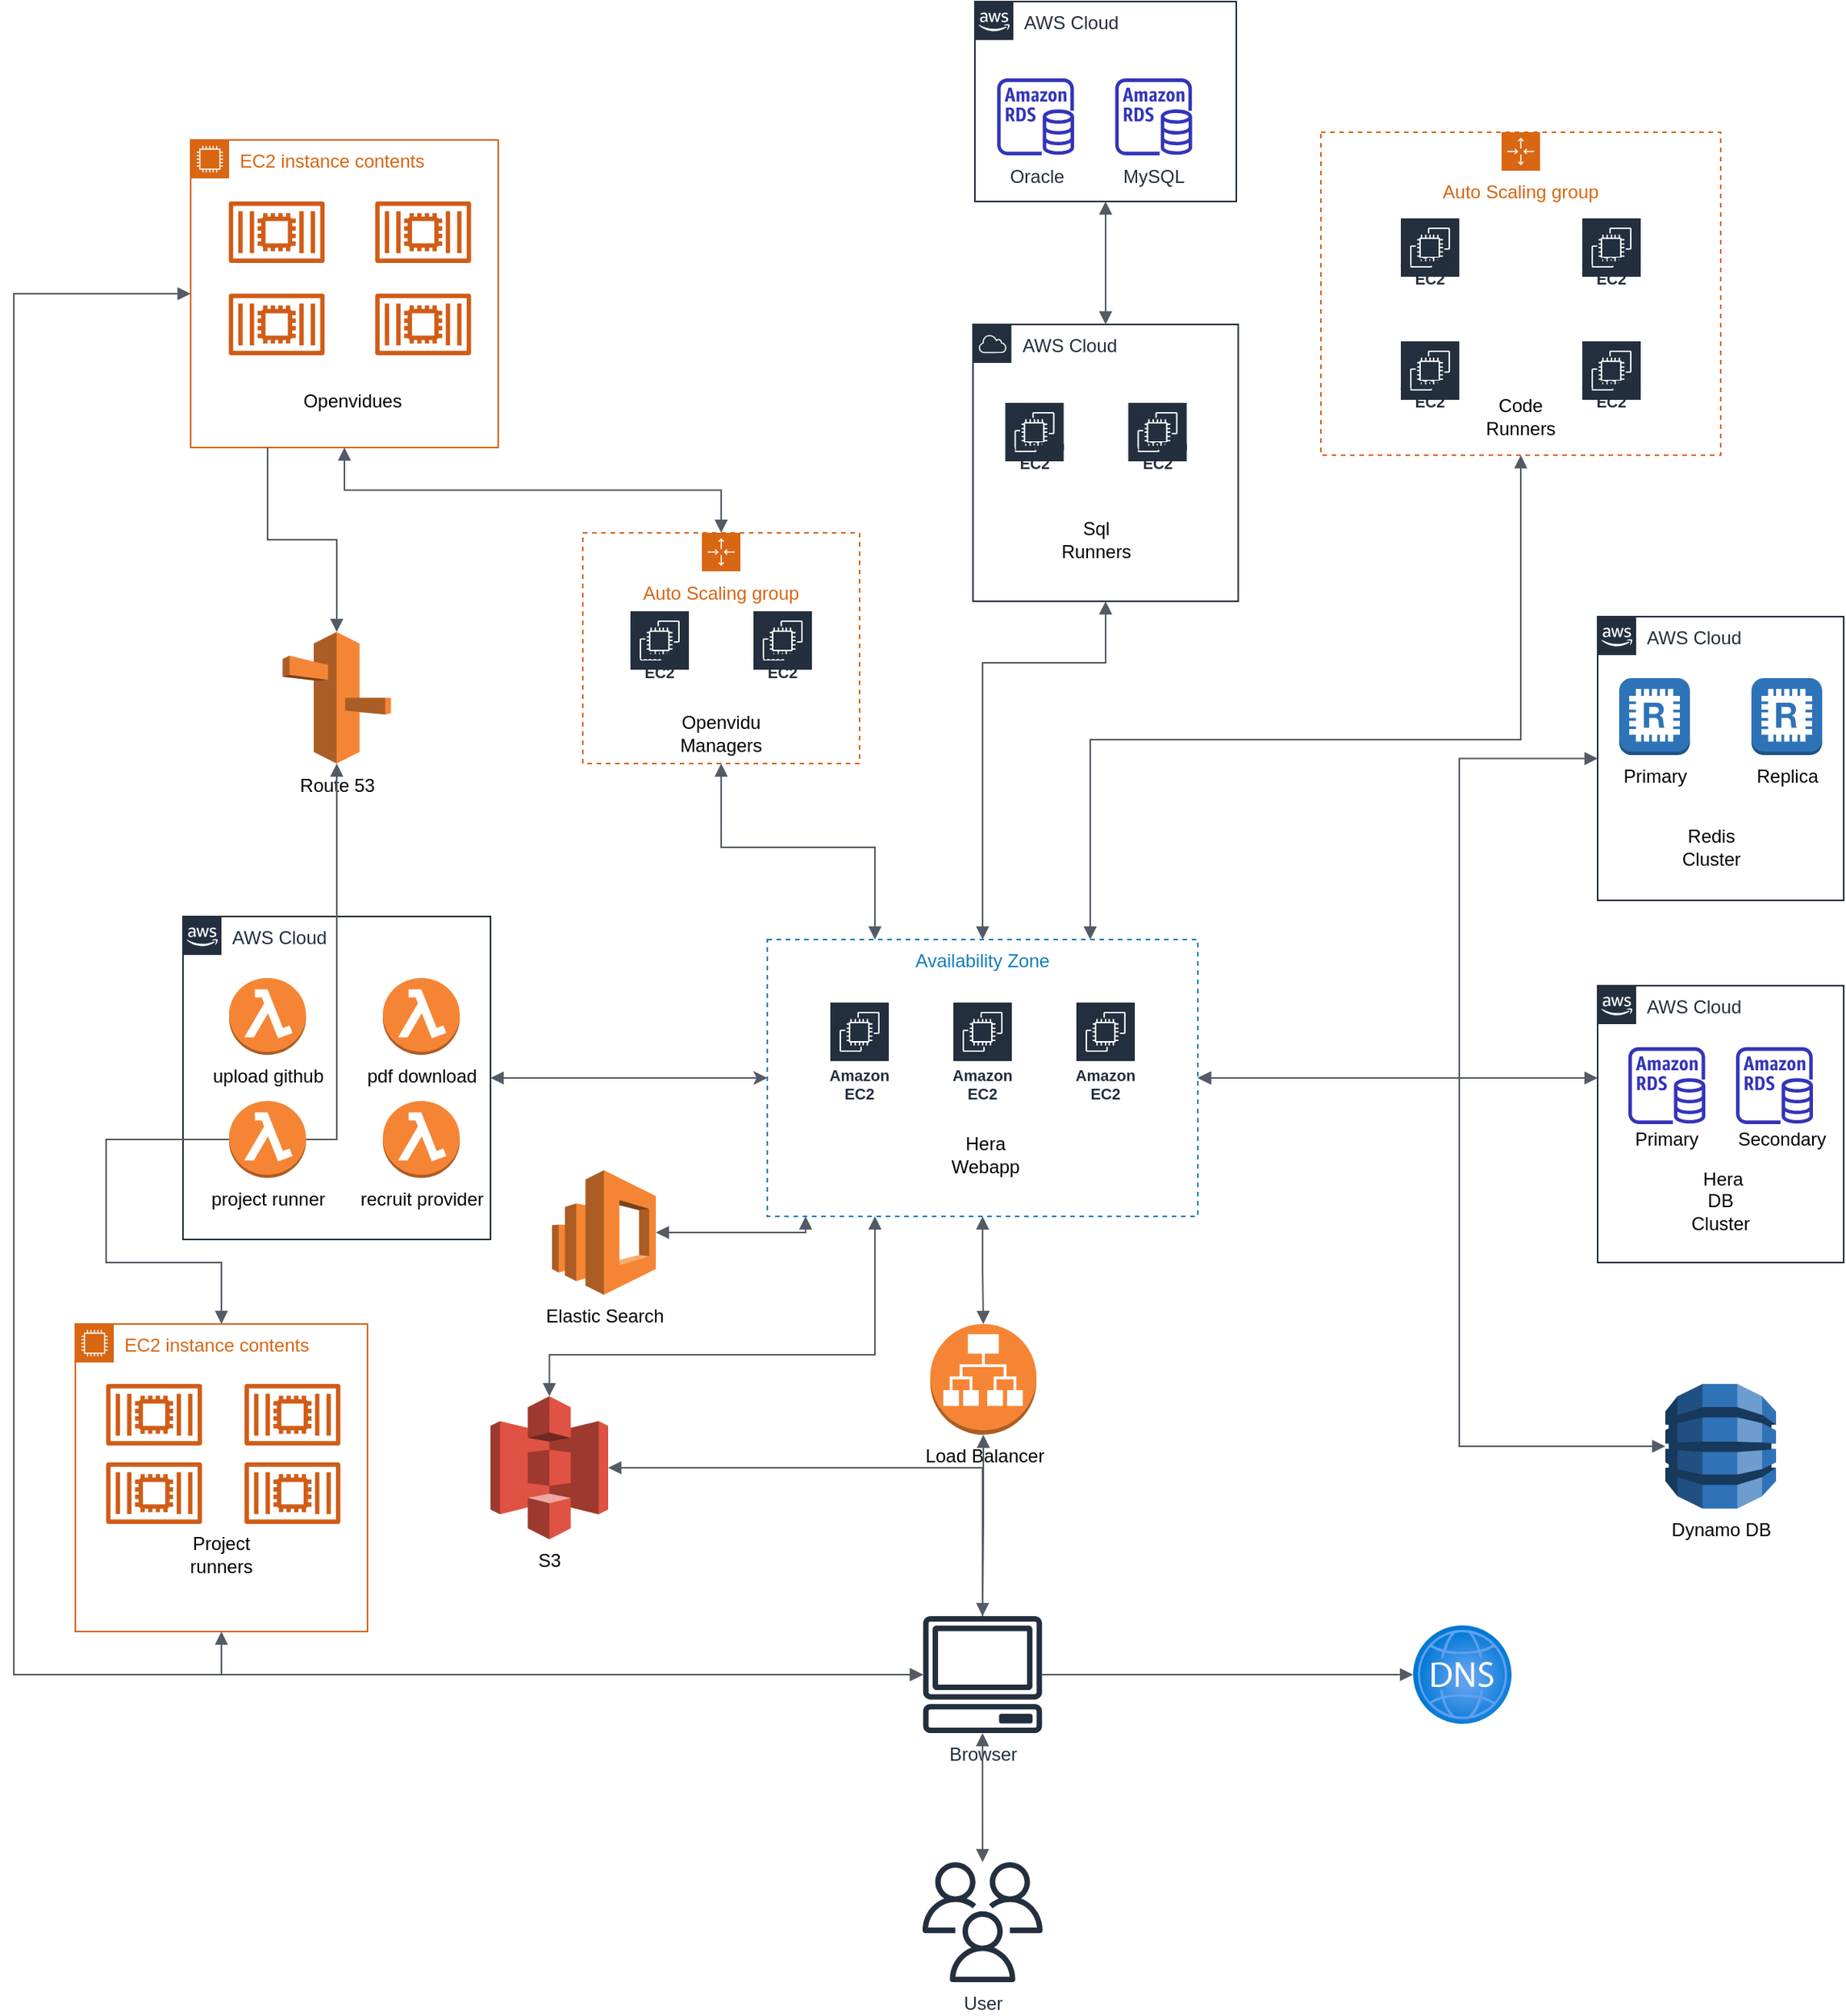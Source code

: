 <mxfile version="14.5.3" type="device"><diagram id="JcmjASRz75-bAb18qg5r" name="Page-1"><mxGraphModel dx="2066" dy="2545" grid="1" gridSize="10" guides="1" tooltips="1" connect="1" arrows="1" fold="1" page="1" pageScale="1" pageWidth="1500" pageHeight="1500" math="0" shadow="0"><root><mxCell id="0"/><mxCell id="1" parent="0"/><mxCell id="aAPljOlNAcq2i1-3XsYK-1" value="User" style="outlineConnect=0;fontColor=#232F3E;gradientColor=none;fillColor=#232F3E;strokeColor=none;dashed=0;verticalLabelPosition=bottom;verticalAlign=top;align=center;html=1;fontSize=12;fontStyle=0;aspect=fixed;pointerEvents=1;shape=mxgraph.aws4.users;" vertex="1" parent="1"><mxGeometry x="681" y="-130" width="78" height="78" as="geometry"/></mxCell><mxCell id="aAPljOlNAcq2i1-3XsYK-2" value="Browser" style="outlineConnect=0;fontColor=#232F3E;gradientColor=none;fillColor=#232F3E;strokeColor=none;dashed=0;verticalLabelPosition=bottom;verticalAlign=top;align=center;html=1;fontSize=12;fontStyle=0;aspect=fixed;pointerEvents=1;shape=mxgraph.aws4.client;" vertex="1" parent="1"><mxGeometry x="681" y="-290" width="78" height="76" as="geometry"/></mxCell><mxCell id="aAPljOlNAcq2i1-3XsYK-3" value="" style="edgeStyle=orthogonalEdgeStyle;html=1;endArrow=block;elbow=vertical;startArrow=block;startFill=1;endFill=1;strokeColor=#545B64;rounded=0;" edge="1" parent="1" source="aAPljOlNAcq2i1-3XsYK-2" target="aAPljOlNAcq2i1-3XsYK-1"><mxGeometry width="100" relative="1" as="geometry"><mxPoint x="970" y="-520" as="sourcePoint"/><mxPoint x="720" y="-140" as="targetPoint"/></mxGeometry></mxCell><mxCell id="aAPljOlNAcq2i1-3XsYK-4" value="" style="aspect=fixed;html=1;points=[];align=center;image;fontSize=12;image=img/lib/azure2/networking/DNS_Zones.svg;" vertex="1" parent="1"><mxGeometry x="1000" y="-284" width="64" height="64" as="geometry"/></mxCell><mxCell id="aAPljOlNAcq2i1-3XsYK-6" value="" style="edgeStyle=orthogonalEdgeStyle;html=1;endArrow=block;elbow=vertical;startArrow=none;startFill=0;endFill=1;strokeColor=#545B64;rounded=0;" edge="1" parent="1" source="aAPljOlNAcq2i1-3XsYK-2"><mxGeometry width="100" relative="1" as="geometry"><mxPoint x="970" y="-520" as="sourcePoint"/><mxPoint x="1000" y="-252" as="targetPoint"/></mxGeometry></mxCell><mxCell id="aAPljOlNAcq2i1-3XsYK-7" value="Load Balancer" style="outlineConnect=0;dashed=0;verticalLabelPosition=bottom;verticalAlign=top;align=center;html=1;shape=mxgraph.aws3.application_load_balancer;fillColor=#F58534;gradientColor=none;" vertex="1" parent="1"><mxGeometry x="686" y="-480" width="69" height="72" as="geometry"/></mxCell><mxCell id="aAPljOlNAcq2i1-3XsYK-8" value="" style="edgeStyle=orthogonalEdgeStyle;html=1;endArrow=block;elbow=vertical;startArrow=block;startFill=1;endFill=1;strokeColor=#545B64;rounded=0;exitX=0.5;exitY=1;exitDx=0;exitDy=0;exitPerimeter=0;" edge="1" parent="1" source="aAPljOlNAcq2i1-3XsYK-7" target="aAPljOlNAcq2i1-3XsYK-2"><mxGeometry width="100" relative="1" as="geometry"><mxPoint x="970" y="-520" as="sourcePoint"/><mxPoint x="1070" y="-520" as="targetPoint"/></mxGeometry></mxCell><mxCell id="aAPljOlNAcq2i1-3XsYK-9" value="S3" style="outlineConnect=0;dashed=0;verticalLabelPosition=bottom;verticalAlign=top;align=center;html=1;shape=mxgraph.aws3.s3;fillColor=#E05243;gradientColor=none;" vertex="1" parent="1"><mxGeometry x="400" y="-433" width="76.5" height="93" as="geometry"/></mxCell><mxCell id="aAPljOlNAcq2i1-3XsYK-12" value="Amazon EC2" style="outlineConnect=0;fontColor=#232F3E;gradientColor=none;strokeColor=#ffffff;fillColor=#232F3E;dashed=0;verticalLabelPosition=middle;verticalAlign=bottom;align=center;html=1;whiteSpace=wrap;fontSize=10;fontStyle=1;spacing=3;shape=mxgraph.aws4.productIcon;prIcon=mxgraph.aws4.ec2;" vertex="1" parent="1"><mxGeometry x="620" y="-690" width="40" height="70" as="geometry"/></mxCell><mxCell id="aAPljOlNAcq2i1-3XsYK-13" value="Amazon EC2" style="outlineConnect=0;fontColor=#232F3E;gradientColor=none;strokeColor=#ffffff;fillColor=#232F3E;dashed=0;verticalLabelPosition=middle;verticalAlign=bottom;align=center;html=1;whiteSpace=wrap;fontSize=10;fontStyle=1;spacing=3;shape=mxgraph.aws4.productIcon;prIcon=mxgraph.aws4.ec2;" vertex="1" parent="1"><mxGeometry x="700" y="-690" width="40" height="70" as="geometry"/></mxCell><mxCell id="aAPljOlNAcq2i1-3XsYK-14" value="Amazon EC2" style="outlineConnect=0;fontColor=#232F3E;gradientColor=none;strokeColor=#ffffff;fillColor=#232F3E;dashed=0;verticalLabelPosition=middle;verticalAlign=bottom;align=center;html=1;whiteSpace=wrap;fontSize=10;fontStyle=1;spacing=3;shape=mxgraph.aws4.productIcon;prIcon=mxgraph.aws4.ec2;" vertex="1" parent="1"><mxGeometry x="780" y="-690" width="40" height="70" as="geometry"/></mxCell><mxCell id="aAPljOlNAcq2i1-3XsYK-15" value="Hera Webapp" style="text;html=1;strokeColor=none;fillColor=none;align=center;verticalAlign=middle;whiteSpace=wrap;rounded=0;" vertex="1" parent="1"><mxGeometry x="689" y="-600" width="66" height="20" as="geometry"/></mxCell><mxCell id="aAPljOlNAcq2i1-3XsYK-17" value="Availability Zone" style="fillColor=none;strokeColor=#147EBA;dashed=1;verticalAlign=top;fontStyle=0;fontColor=#147EBA;" vertex="1" parent="1"><mxGeometry x="580" y="-730" width="280" height="180" as="geometry"/></mxCell><mxCell id="aAPljOlNAcq2i1-3XsYK-18" value="" style="edgeStyle=orthogonalEdgeStyle;html=1;endArrow=block;elbow=vertical;startArrow=block;startFill=1;endFill=1;strokeColor=#545B64;rounded=0;exitX=0.5;exitY=1;exitDx=0;exitDy=0;entryX=0.5;entryY=0;entryDx=0;entryDy=0;entryPerimeter=0;" edge="1" parent="1" source="aAPljOlNAcq2i1-3XsYK-17" target="aAPljOlNAcq2i1-3XsYK-7"><mxGeometry width="100" relative="1" as="geometry"><mxPoint x="970" y="-530" as="sourcePoint"/><mxPoint x="720" y="-490" as="targetPoint"/><Array as="points"/></mxGeometry></mxCell><mxCell id="aAPljOlNAcq2i1-3XsYK-23" value="AWS Cloud" style="points=[[0,0],[0.25,0],[0.5,0],[0.75,0],[1,0],[1,0.25],[1,0.5],[1,0.75],[1,1],[0.75,1],[0.5,1],[0.25,1],[0,1],[0,0.75],[0,0.5],[0,0.25]];outlineConnect=0;gradientColor=none;html=1;whiteSpace=wrap;fontSize=12;fontStyle=0;shape=mxgraph.aws4.group;grIcon=mxgraph.aws4.group_aws_cloud_alt;strokeColor=#232F3E;fillColor=none;verticalAlign=top;align=left;spacingLeft=30;fontColor=#232F3E;dashed=0;" vertex="1" parent="1"><mxGeometry x="1120" y="-700" width="160" height="180" as="geometry"/></mxCell><mxCell id="aAPljOlNAcq2i1-3XsYK-24" value="" style="outlineConnect=0;fontColor=#232F3E;gradientColor=none;fillColor=#3334B9;strokeColor=none;dashed=0;verticalLabelPosition=bottom;verticalAlign=top;align=center;html=1;fontSize=12;fontStyle=0;aspect=fixed;pointerEvents=1;shape=mxgraph.aws4.rds_instance;" vertex="1" parent="1"><mxGeometry x="1140" y="-660" width="50" height="50" as="geometry"/></mxCell><mxCell id="aAPljOlNAcq2i1-3XsYK-25" value="" style="outlineConnect=0;fontColor=#232F3E;gradientColor=none;fillColor=#3334B9;strokeColor=none;dashed=0;verticalLabelPosition=bottom;verticalAlign=top;align=center;html=1;fontSize=12;fontStyle=0;aspect=fixed;pointerEvents=1;shape=mxgraph.aws4.rds_instance;" vertex="1" parent="1"><mxGeometry x="1210" y="-660" width="50" height="50" as="geometry"/></mxCell><mxCell id="aAPljOlNAcq2i1-3XsYK-26" value="Primary" style="text;html=1;strokeColor=none;fillColor=none;align=center;verticalAlign=middle;whiteSpace=wrap;rounded=0;" vertex="1" parent="1"><mxGeometry x="1145" y="-610" width="40" height="20" as="geometry"/></mxCell><mxCell id="aAPljOlNAcq2i1-3XsYK-27" value="Secondary" style="text;html=1;strokeColor=none;fillColor=none;align=center;verticalAlign=middle;whiteSpace=wrap;rounded=0;" vertex="1" parent="1"><mxGeometry x="1220" y="-610" width="40" height="20" as="geometry"/></mxCell><mxCell id="aAPljOlNAcq2i1-3XsYK-29" value="&amp;nbsp;Hera DB Cluster" style="text;html=1;strokeColor=none;fillColor=none;align=center;verticalAlign=middle;whiteSpace=wrap;rounded=0;" vertex="1" parent="1"><mxGeometry x="1180" y="-570" width="40" height="20" as="geometry"/></mxCell><mxCell id="aAPljOlNAcq2i1-3XsYK-30" value="Elastic Search" style="outlineConnect=0;dashed=0;verticalLabelPosition=bottom;verticalAlign=top;align=center;html=1;shape=mxgraph.aws3.elasticsearch_service;fillColor=#F58534;gradientColor=none;" vertex="1" parent="1"><mxGeometry x="440" y="-580" width="67.5" height="81" as="geometry"/></mxCell><mxCell id="aAPljOlNAcq2i1-3XsYK-31" value="" style="edgeStyle=orthogonalEdgeStyle;html=1;endArrow=block;elbow=vertical;startArrow=block;startFill=1;endFill=1;strokeColor=#545B64;rounded=0;exitX=1;exitY=0.5;exitDx=0;exitDy=0;exitPerimeter=0;entryX=0.089;entryY=1;entryDx=0;entryDy=0;entryPerimeter=0;" edge="1" parent="1" source="aAPljOlNAcq2i1-3XsYK-30" target="aAPljOlNAcq2i1-3XsYK-17"><mxGeometry width="100" relative="1" as="geometry"><mxPoint x="750" y="-520" as="sourcePoint"/><mxPoint x="850" y="-520" as="targetPoint"/></mxGeometry></mxCell><mxCell id="aAPljOlNAcq2i1-3XsYK-32" value="AWS Cloud" style="points=[[0,0],[0.25,0],[0.5,0],[0.75,0],[1,0],[1,0.25],[1,0.5],[1,0.75],[1,1],[0.75,1],[0.5,1],[0.25,1],[0,1],[0,0.75],[0,0.5],[0,0.25]];outlineConnect=0;gradientColor=none;html=1;whiteSpace=wrap;fontSize=12;fontStyle=0;shape=mxgraph.aws4.group;grIcon=mxgraph.aws4.group_aws_cloud_alt;strokeColor=#232F3E;fillColor=none;verticalAlign=top;align=left;spacingLeft=30;fontColor=#232F3E;dashed=0;" vertex="1" parent="1"><mxGeometry x="200" y="-745" width="200" height="210" as="geometry"/></mxCell><mxCell id="aAPljOlNAcq2i1-3XsYK-33" value="upload github" style="outlineConnect=0;dashed=0;verticalLabelPosition=bottom;verticalAlign=top;align=center;html=1;shape=mxgraph.aws3.lambda_function;fillColor=#F58534;gradientColor=none;" vertex="1" parent="1"><mxGeometry x="230" y="-705" width="50" height="50" as="geometry"/></mxCell><mxCell id="aAPljOlNAcq2i1-3XsYK-34" value="pdf download" style="outlineConnect=0;dashed=0;verticalLabelPosition=bottom;verticalAlign=top;align=center;html=1;shape=mxgraph.aws3.lambda_function;fillColor=#F58534;gradientColor=none;" vertex="1" parent="1"><mxGeometry x="330" y="-705" width="50" height="50" as="geometry"/></mxCell><mxCell id="aAPljOlNAcq2i1-3XsYK-36" value="project runner" style="outlineConnect=0;dashed=0;verticalLabelPosition=bottom;verticalAlign=top;align=center;html=1;shape=mxgraph.aws3.lambda_function;fillColor=#F58534;gradientColor=none;" vertex="1" parent="1"><mxGeometry x="230" y="-625" width="50" height="50" as="geometry"/></mxCell><mxCell id="aAPljOlNAcq2i1-3XsYK-37" value="recruit provider" style="outlineConnect=0;dashed=0;verticalLabelPosition=bottom;verticalAlign=top;align=center;html=1;shape=mxgraph.aws3.lambda_function;fillColor=#F58534;gradientColor=none;" vertex="1" parent="1"><mxGeometry x="330" y="-625" width="50" height="50" as="geometry"/></mxCell><mxCell id="aAPljOlNAcq2i1-3XsYK-39" value="" style="edgeStyle=orthogonalEdgeStyle;html=1;endArrow=classic;elbow=vertical;startArrow=block;startFill=1;strokeColor=#545B64;rounded=0;exitX=1;exitY=0.5;exitDx=0;exitDy=0;entryX=0;entryY=0.5;entryDx=0;entryDy=0;endFill=1;" edge="1" parent="1" source="aAPljOlNAcq2i1-3XsYK-32" target="aAPljOlNAcq2i1-3XsYK-17"><mxGeometry width="100" relative="1" as="geometry"><mxPoint x="750" y="-530" as="sourcePoint"/><mxPoint x="850" y="-530" as="targetPoint"/></mxGeometry></mxCell><mxCell id="aAPljOlNAcq2i1-3XsYK-40" value="Route 53&lt;br&gt;" style="outlineConnect=0;dashed=0;verticalLabelPosition=bottom;verticalAlign=top;align=center;html=1;shape=mxgraph.aws3.route_53;fillColor=#F58536;gradientColor=none;" vertex="1" parent="1"><mxGeometry x="264.75" y="-930" width="70.5" height="85.5" as="geometry"/></mxCell><mxCell id="aAPljOlNAcq2i1-3XsYK-46" value="" style="edgeStyle=orthogonalEdgeStyle;html=1;endArrow=none;elbow=vertical;startArrow=block;startFill=1;strokeColor=#545B64;rounded=0;exitX=0.5;exitY=1;exitDx=0;exitDy=0;exitPerimeter=0;entryX=1;entryY=0.5;entryDx=0;entryDy=0;entryPerimeter=0;" edge="1" parent="1" source="aAPljOlNAcq2i1-3XsYK-40" target="aAPljOlNAcq2i1-3XsYK-36"><mxGeometry width="100" relative="1" as="geometry"><mxPoint x="750" y="-530" as="sourcePoint"/><mxPoint x="300" y="-750" as="targetPoint"/></mxGeometry></mxCell><mxCell id="aAPljOlNAcq2i1-3XsYK-47" value="Dynamo DB" style="outlineConnect=0;dashed=0;verticalLabelPosition=bottom;verticalAlign=top;align=center;html=1;shape=mxgraph.aws3.dynamo_db;fillColor=#2E73B8;gradientColor=none;" vertex="1" parent="1"><mxGeometry x="1164" y="-441" width="72" height="81" as="geometry"/></mxCell><mxCell id="aAPljOlNAcq2i1-3XsYK-49" value="AWS Cloud" style="points=[[0,0],[0.25,0],[0.5,0],[0.75,0],[1,0],[1,0.25],[1,0.5],[1,0.75],[1,1],[0.75,1],[0.5,1],[0.25,1],[0,1],[0,0.75],[0,0.5],[0,0.25]];outlineConnect=0;gradientColor=none;html=1;whiteSpace=wrap;fontSize=12;fontStyle=0;shape=mxgraph.aws4.group;grIcon=mxgraph.aws4.group_aws_cloud_alt;strokeColor=#232F3E;fillColor=none;verticalAlign=top;align=left;spacingLeft=30;fontColor=#232F3E;dashed=0;" vertex="1" parent="1"><mxGeometry x="1120" y="-940" width="160" height="184.5" as="geometry"/></mxCell><mxCell id="aAPljOlNAcq2i1-3XsYK-50" value="Primary" style="outlineConnect=0;dashed=0;verticalLabelPosition=bottom;verticalAlign=top;align=center;html=1;shape=mxgraph.aws3.redis;fillColor=#2E73B8;gradientColor=none;" vertex="1" parent="1"><mxGeometry x="1134" y="-900" width="46" height="50" as="geometry"/></mxCell><mxCell id="aAPljOlNAcq2i1-3XsYK-51" value="Replica" style="outlineConnect=0;dashed=0;verticalLabelPosition=bottom;verticalAlign=top;align=center;html=1;shape=mxgraph.aws3.redis;fillColor=#2E73B8;gradientColor=none;" vertex="1" parent="1"><mxGeometry x="1220" y="-900" width="46" height="50" as="geometry"/></mxCell><mxCell id="aAPljOlNAcq2i1-3XsYK-52" value="Redis Cluster" style="text;html=1;strokeColor=none;fillColor=none;align=center;verticalAlign=middle;whiteSpace=wrap;rounded=0;" vertex="1" parent="1"><mxGeometry x="1174" y="-800" width="40" height="20" as="geometry"/></mxCell><mxCell id="aAPljOlNAcq2i1-3XsYK-54" value="EC2 instance contents" style="points=[[0,0],[0.25,0],[0.5,0],[0.75,0],[1,0],[1,0.25],[1,0.5],[1,0.75],[1,1],[0.75,1],[0.5,1],[0.25,1],[0,1],[0,0.75],[0,0.5],[0,0.25]];outlineConnect=0;gradientColor=none;html=1;whiteSpace=wrap;fontSize=12;fontStyle=0;shape=mxgraph.aws4.group;grIcon=mxgraph.aws4.group_ec2_instance_contents;strokeColor=#D86613;fillColor=none;verticalAlign=top;align=left;spacingLeft=30;fontColor=#D86613;dashed=0;" vertex="1" parent="1"><mxGeometry x="130" y="-480" width="190" height="200" as="geometry"/></mxCell><mxCell id="aAPljOlNAcq2i1-3XsYK-59" value="Project runners" style="text;html=1;strokeColor=none;fillColor=none;align=center;verticalAlign=middle;whiteSpace=wrap;rounded=0;" vertex="1" parent="1"><mxGeometry x="205" y="-340" width="40" height="20" as="geometry"/></mxCell><mxCell id="aAPljOlNAcq2i1-3XsYK-60" value="" style="edgeStyle=orthogonalEdgeStyle;html=1;endArrow=block;elbow=vertical;startArrow=block;startFill=1;endFill=1;strokeColor=#545B64;rounded=0;exitX=0.25;exitY=1;exitDx=0;exitDy=0;entryX=0.5;entryY=0;entryDx=0;entryDy=0;entryPerimeter=0;" edge="1" parent="1" source="aAPljOlNAcq2i1-3XsYK-17" target="aAPljOlNAcq2i1-3XsYK-9"><mxGeometry width="100" relative="1" as="geometry"><mxPoint x="750" y="-510" as="sourcePoint"/><mxPoint x="850" y="-510" as="targetPoint"/><Array as="points"><mxPoint x="650" y="-460"/><mxPoint x="438" y="-460"/></Array></mxGeometry></mxCell><mxCell id="aAPljOlNAcq2i1-3XsYK-61" value="" style="edgeStyle=orthogonalEdgeStyle;html=1;endArrow=none;elbow=vertical;startArrow=block;startFill=1;strokeColor=#545B64;rounded=0;exitX=1;exitY=0.5;exitDx=0;exitDy=0;exitPerimeter=0;" edge="1" parent="1" source="aAPljOlNAcq2i1-3XsYK-9" target="aAPljOlNAcq2i1-3XsYK-2"><mxGeometry width="100" relative="1" as="geometry"><mxPoint x="750" y="-510" as="sourcePoint"/><mxPoint x="850" y="-510" as="targetPoint"/></mxGeometry></mxCell><mxCell id="aAPljOlNAcq2i1-3XsYK-62" value="" style="edgeStyle=orthogonalEdgeStyle;html=1;endArrow=block;elbow=vertical;startArrow=block;startFill=1;endFill=1;strokeColor=#545B64;rounded=0;exitX=0.5;exitY=1;exitDx=0;exitDy=0;" edge="1" parent="1" source="aAPljOlNAcq2i1-3XsYK-54" target="aAPljOlNAcq2i1-3XsYK-2"><mxGeometry width="100" relative="1" as="geometry"><mxPoint x="220" y="-252" as="sourcePoint"/><mxPoint x="670" y="-240" as="targetPoint"/></mxGeometry></mxCell><mxCell id="aAPljOlNAcq2i1-3XsYK-63" value="AWS Cloud" style="points=[[0,0],[0.25,0],[0.5,0],[0.75,0],[1,0],[1,0.25],[1,0.5],[1,0.75],[1,1],[0.75,1],[0.5,1],[0.25,1],[0,1],[0,0.75],[0,0.5],[0,0.25]];outlineConnect=0;gradientColor=none;html=1;whiteSpace=wrap;fontSize=12;fontStyle=0;shape=mxgraph.aws4.group;grIcon=mxgraph.aws4.group_aws_cloud;strokeColor=#232F3E;fillColor=none;verticalAlign=top;align=left;spacingLeft=30;fontColor=#232F3E;dashed=0;" vertex="1" parent="1"><mxGeometry x="713.75" y="-1130" width="172.5" height="180" as="geometry"/></mxCell><mxCell id="aAPljOlNAcq2i1-3XsYK-64" value="Amazon EC2" style="outlineConnect=0;fontColor=#232F3E;gradientColor=none;strokeColor=#ffffff;fillColor=#232F3E;dashed=0;verticalLabelPosition=middle;verticalAlign=bottom;align=center;html=1;whiteSpace=wrap;fontSize=10;fontStyle=1;spacing=3;shape=mxgraph.aws4.productIcon;prIcon=mxgraph.aws4.ec2;" vertex="1" parent="1"><mxGeometry x="733.75" y="-1080" width="40" height="50" as="geometry"/></mxCell><mxCell id="aAPljOlNAcq2i1-3XsYK-65" value="Amazon EC2" style="outlineConnect=0;fontColor=#232F3E;gradientColor=none;strokeColor=#ffffff;fillColor=#232F3E;dashed=0;verticalLabelPosition=middle;verticalAlign=bottom;align=center;html=1;whiteSpace=wrap;fontSize=10;fontStyle=1;spacing=3;shape=mxgraph.aws4.productIcon;prIcon=mxgraph.aws4.ec2;" vertex="1" parent="1"><mxGeometry x="813.75" y="-1080" width="40" height="50" as="geometry"/></mxCell><mxCell id="aAPljOlNAcq2i1-3XsYK-66" value="Sql Runners" style="text;html=1;strokeColor=none;fillColor=none;align=center;verticalAlign=middle;whiteSpace=wrap;rounded=0;" vertex="1" parent="1"><mxGeometry x="773.75" y="-1000" width="40" height="20" as="geometry"/></mxCell><mxCell id="aAPljOlNAcq2i1-3XsYK-67" value="Oracle" style="outlineConnect=0;fontColor=#232F3E;gradientColor=none;fillColor=#3334B9;strokeColor=none;dashed=0;verticalLabelPosition=bottom;verticalAlign=top;align=center;html=1;fontSize=12;fontStyle=0;aspect=fixed;pointerEvents=1;shape=mxgraph.aws4.rds_instance;" vertex="1" parent="1"><mxGeometry x="729.5" y="-1290" width="50" height="50" as="geometry"/></mxCell><mxCell id="aAPljOlNAcq2i1-3XsYK-68" value="MySQL" style="outlineConnect=0;fontColor=#232F3E;gradientColor=none;fillColor=#3334B9;strokeColor=none;dashed=0;verticalLabelPosition=bottom;verticalAlign=top;align=center;html=1;fontSize=12;fontStyle=0;aspect=fixed;pointerEvents=1;shape=mxgraph.aws4.rds_instance;" vertex="1" parent="1"><mxGeometry x="806.25" y="-1290" width="50" height="50" as="geometry"/></mxCell><mxCell id="aAPljOlNAcq2i1-3XsYK-69" value="AWS Cloud" style="points=[[0,0],[0.25,0],[0.5,0],[0.75,0],[1,0],[1,0.25],[1,0.5],[1,0.75],[1,1],[0.75,1],[0.5,1],[0.25,1],[0,1],[0,0.75],[0,0.5],[0,0.25]];outlineConnect=0;gradientColor=none;html=1;whiteSpace=wrap;fontSize=12;fontStyle=0;shape=mxgraph.aws4.group;grIcon=mxgraph.aws4.group_aws_cloud_alt;strokeColor=#232F3E;fillColor=none;verticalAlign=top;align=left;spacingLeft=30;fontColor=#232F3E;dashed=0;" vertex="1" parent="1"><mxGeometry x="715" y="-1340" width="170" height="130" as="geometry"/></mxCell><mxCell id="aAPljOlNAcq2i1-3XsYK-71" value="" style="edgeStyle=orthogonalEdgeStyle;html=1;endArrow=block;elbow=vertical;startArrow=block;startFill=1;endFill=1;strokeColor=#545B64;rounded=0;entryX=0.5;entryY=0;entryDx=0;entryDy=0;" edge="1" parent="1" source="aAPljOlNAcq2i1-3XsYK-69" target="aAPljOlNAcq2i1-3XsYK-63"><mxGeometry width="100" relative="1" as="geometry"><mxPoint x="793.75" y="-1170" as="sourcePoint"/><mxPoint x="994.75" y="-1150" as="targetPoint"/></mxGeometry></mxCell><mxCell id="aAPljOlNAcq2i1-3XsYK-73" value="" style="edgeStyle=orthogonalEdgeStyle;html=1;endArrow=block;elbow=vertical;startArrow=block;startFill=1;endFill=1;strokeColor=#545B64;rounded=0;entryX=0.5;entryY=0;entryDx=0;entryDy=0;exitX=0.5;exitY=1;exitDx=0;exitDy=0;" edge="1" parent="1" source="aAPljOlNAcq2i1-3XsYK-63" target="aAPljOlNAcq2i1-3XsYK-17"><mxGeometry width="100" relative="1" as="geometry"><mxPoint x="450" y="-700" as="sourcePoint"/><mxPoint x="550" y="-700" as="targetPoint"/><Array as="points"><mxPoint x="800" y="-910"/><mxPoint x="720" y="-910"/></Array></mxGeometry></mxCell><mxCell id="aAPljOlNAcq2i1-3XsYK-74" value="" style="edgeStyle=orthogonalEdgeStyle;html=1;endArrow=block;elbow=vertical;startArrow=block;startFill=1;endFill=1;strokeColor=#545B64;rounded=0;entryX=0;entryY=0.5;entryDx=0;entryDy=0;entryPerimeter=0;exitX=1;exitY=0.5;exitDx=0;exitDy=0;" edge="1" parent="1" source="aAPljOlNAcq2i1-3XsYK-17" target="aAPljOlNAcq2i1-3XsYK-47"><mxGeometry width="100" relative="1" as="geometry"><mxPoint x="860" y="-600.5" as="sourcePoint"/><mxPoint x="960" y="-600.5" as="targetPoint"/><Array as="points"><mxPoint x="1030" y="-640"/><mxPoint x="1030" y="-400"/></Array></mxGeometry></mxCell><mxCell id="aAPljOlNAcq2i1-3XsYK-75" value="Auto Scaling group" style="points=[[0,0],[0.25,0],[0.5,0],[0.75,0],[1,0],[1,0.25],[1,0.5],[1,0.75],[1,1],[0.75,1],[0.5,1],[0.25,1],[0,1],[0,0.75],[0,0.5],[0,0.25]];outlineConnect=0;gradientColor=none;html=1;whiteSpace=wrap;fontSize=12;fontStyle=0;shape=mxgraph.aws4.groupCenter;grIcon=mxgraph.aws4.group_auto_scaling_group;grStroke=1;strokeColor=#D86613;fillColor=none;verticalAlign=top;align=center;fontColor=#D86613;dashed=1;spacingTop=25;" vertex="1" parent="1"><mxGeometry x="460" y="-994.5" width="180" height="150" as="geometry"/></mxCell><mxCell id="aAPljOlNAcq2i1-3XsYK-76" value="Amazon EC2" style="outlineConnect=0;fontColor=#232F3E;gradientColor=none;strokeColor=#ffffff;fillColor=#232F3E;dashed=0;verticalLabelPosition=middle;verticalAlign=bottom;align=center;html=1;whiteSpace=wrap;fontSize=10;fontStyle=1;spacing=3;shape=mxgraph.aws4.productIcon;prIcon=mxgraph.aws4.ec2;" vertex="1" parent="1"><mxGeometry x="490" y="-944.5" width="40" height="50" as="geometry"/></mxCell><mxCell id="aAPljOlNAcq2i1-3XsYK-77" value="Amazon EC2" style="outlineConnect=0;fontColor=#232F3E;gradientColor=none;strokeColor=#ffffff;fillColor=#232F3E;dashed=0;verticalLabelPosition=middle;verticalAlign=bottom;align=center;html=1;whiteSpace=wrap;fontSize=10;fontStyle=1;spacing=3;shape=mxgraph.aws4.productIcon;prIcon=mxgraph.aws4.ec2;" vertex="1" parent="1"><mxGeometry x="570" y="-944.5" width="40" height="50" as="geometry"/></mxCell><mxCell id="aAPljOlNAcq2i1-3XsYK-78" value="Openvidu Managers" style="text;html=1;strokeColor=none;fillColor=none;align=center;verticalAlign=middle;whiteSpace=wrap;rounded=0;" vertex="1" parent="1"><mxGeometry x="530" y="-874.5" width="40" height="20" as="geometry"/></mxCell><mxCell id="aAPljOlNAcq2i1-3XsYK-81" value="Amazon EC2" style="outlineConnect=0;fontColor=#232F3E;gradientColor=none;strokeColor=#ffffff;fillColor=#232F3E;dashed=0;verticalLabelPosition=middle;verticalAlign=bottom;align=center;html=1;whiteSpace=wrap;fontSize=10;fontStyle=1;spacing=3;shape=mxgraph.aws4.productIcon;prIcon=mxgraph.aws4.ec2;" vertex="1" parent="1"><mxGeometry x="991" y="-1200" width="40" height="50" as="geometry"/></mxCell><mxCell id="aAPljOlNAcq2i1-3XsYK-82" value="Amazon EC2" style="outlineConnect=0;fontColor=#232F3E;gradientColor=none;strokeColor=#ffffff;fillColor=#232F3E;dashed=0;verticalLabelPosition=middle;verticalAlign=bottom;align=center;html=1;whiteSpace=wrap;fontSize=10;fontStyle=1;spacing=3;shape=mxgraph.aws4.productIcon;prIcon=mxgraph.aws4.ec2;" vertex="1" parent="1"><mxGeometry x="1109" y="-1200" width="40" height="50" as="geometry"/></mxCell><mxCell id="aAPljOlNAcq2i1-3XsYK-83" value="Amazon EC2" style="outlineConnect=0;fontColor=#232F3E;gradientColor=none;strokeColor=#ffffff;fillColor=#232F3E;dashed=0;verticalLabelPosition=middle;verticalAlign=bottom;align=center;html=1;whiteSpace=wrap;fontSize=10;fontStyle=1;spacing=3;shape=mxgraph.aws4.productIcon;prIcon=mxgraph.aws4.ec2;" vertex="1" parent="1"><mxGeometry x="991" y="-1120" width="40" height="50" as="geometry"/></mxCell><mxCell id="aAPljOlNAcq2i1-3XsYK-84" value="Amazon EC2" style="outlineConnect=0;fontColor=#232F3E;gradientColor=none;strokeColor=#ffffff;fillColor=#232F3E;dashed=0;verticalLabelPosition=middle;verticalAlign=bottom;align=center;html=1;whiteSpace=wrap;fontSize=10;fontStyle=1;spacing=3;shape=mxgraph.aws4.productIcon;prIcon=mxgraph.aws4.ec2;" vertex="1" parent="1"><mxGeometry x="1109" y="-1120" width="40" height="50" as="geometry"/></mxCell><mxCell id="aAPljOlNAcq2i1-3XsYK-85" value="Code Runners" style="text;html=1;strokeColor=none;fillColor=none;align=center;verticalAlign=middle;whiteSpace=wrap;rounded=0;" vertex="1" parent="1"><mxGeometry x="1050" y="-1080" width="40" height="20" as="geometry"/></mxCell><mxCell id="aAPljOlNAcq2i1-3XsYK-86" value="" style="edgeStyle=orthogonalEdgeStyle;html=1;endArrow=block;elbow=vertical;startArrow=block;startFill=1;endFill=1;strokeColor=#545B64;rounded=0;exitX=0.5;exitY=1;exitDx=0;exitDy=0;entryX=0.75;entryY=0;entryDx=0;entryDy=0;" edge="1" parent="1" source="aAPljOlNAcq2i1-3XsYK-107" target="aAPljOlNAcq2i1-3XsYK-17"><mxGeometry width="100" relative="1" as="geometry"><mxPoint x="1070" y="-1010" as="sourcePoint"/><mxPoint x="850" y="-760" as="targetPoint"/><Array as="points"><mxPoint x="1070" y="-860"/><mxPoint x="790" y="-860"/></Array></mxGeometry></mxCell><mxCell id="aAPljOlNAcq2i1-3XsYK-87" value="" style="edgeStyle=orthogonalEdgeStyle;html=1;endArrow=block;elbow=vertical;startArrow=block;startFill=1;endFill=1;strokeColor=#545B64;rounded=0;exitX=1;exitY=0.5;exitDx=0;exitDy=0;" edge="1" parent="1" source="aAPljOlNAcq2i1-3XsYK-17"><mxGeometry width="100" relative="1" as="geometry"><mxPoint x="810" y="-774.75" as="sourcePoint"/><mxPoint x="1120" y="-640" as="targetPoint"/><Array as="points"><mxPoint x="1120" y="-640"/></Array></mxGeometry></mxCell><mxCell id="aAPljOlNAcq2i1-3XsYK-88" value="" style="edgeStyle=orthogonalEdgeStyle;html=1;endArrow=block;elbow=vertical;startArrow=block;startFill=1;endFill=1;strokeColor=#545B64;rounded=0;entryX=0;entryY=0.5;entryDx=0;entryDy=0;exitX=1;exitY=0.5;exitDx=0;exitDy=0;" edge="1" parent="1" source="aAPljOlNAcq2i1-3XsYK-17" target="aAPljOlNAcq2i1-3XsYK-49"><mxGeometry width="100" relative="1" as="geometry"><mxPoint x="930" y="-780" as="sourcePoint"/><mxPoint x="1030" y="-780" as="targetPoint"/><Array as="points"><mxPoint x="1030" y="-640"/><mxPoint x="1030" y="-848"/></Array></mxGeometry></mxCell><mxCell id="aAPljOlNAcq2i1-3XsYK-89" value="" style="edgeStyle=orthogonalEdgeStyle;html=1;endArrow=block;elbow=vertical;startArrow=block;startFill=1;endFill=1;strokeColor=#545B64;rounded=0;exitX=0.5;exitY=1;exitDx=0;exitDy=0;entryX=0.25;entryY=0;entryDx=0;entryDy=0;" edge="1" parent="1" source="aAPljOlNAcq2i1-3XsYK-75" target="aAPljOlNAcq2i1-3XsYK-17"><mxGeometry width="100" relative="1" as="geometry"><mxPoint x="540" y="-790.5" as="sourcePoint"/><mxPoint x="640" y="-790.5" as="targetPoint"/><Array as="points"><mxPoint x="550" y="-790"/><mxPoint x="650" y="-790"/></Array></mxGeometry></mxCell><mxCell id="aAPljOlNAcq2i1-3XsYK-91" value="EC2 instance contents" style="points=[[0,0],[0.25,0],[0.5,0],[0.75,0],[1,0],[1,0.25],[1,0.5],[1,0.75],[1,1],[0.75,1],[0.5,1],[0.25,1],[0,1],[0,0.75],[0,0.5],[0,0.25]];outlineConnect=0;gradientColor=none;html=1;whiteSpace=wrap;fontSize=12;fontStyle=0;shape=mxgraph.aws4.group;grIcon=mxgraph.aws4.group_ec2_instance_contents;strokeColor=#D86613;fillColor=none;verticalAlign=top;align=left;spacingLeft=30;fontColor=#D86613;dashed=0;" vertex="1" parent="1"><mxGeometry x="205" y="-1250" width="200" height="200" as="geometry"/></mxCell><mxCell id="aAPljOlNAcq2i1-3XsYK-92" value="" style="outlineConnect=0;fontColor=#232F3E;gradientColor=none;fillColor=#D05C17;strokeColor=none;dashed=0;verticalLabelPosition=bottom;verticalAlign=top;align=center;html=1;fontSize=12;fontStyle=0;aspect=fixed;pointerEvents=1;shape=mxgraph.aws4.container_2;" vertex="1" parent="1"><mxGeometry x="229.75" y="-1210" width="62.4" height="40" as="geometry"/></mxCell><mxCell id="aAPljOlNAcq2i1-3XsYK-93" value="" style="outlineConnect=0;fontColor=#232F3E;gradientColor=none;fillColor=#D05C17;strokeColor=none;dashed=0;verticalLabelPosition=bottom;verticalAlign=top;align=center;html=1;fontSize=12;fontStyle=0;aspect=fixed;pointerEvents=1;shape=mxgraph.aws4.container_2;" vertex="1" parent="1"><mxGeometry x="150" y="-441" width="62.4" height="40" as="geometry"/></mxCell><mxCell id="aAPljOlNAcq2i1-3XsYK-94" value="" style="outlineConnect=0;fontColor=#232F3E;gradientColor=none;fillColor=#D05C17;strokeColor=none;dashed=0;verticalLabelPosition=bottom;verticalAlign=top;align=center;html=1;fontSize=12;fontStyle=0;aspect=fixed;pointerEvents=1;shape=mxgraph.aws4.container_2;" vertex="1" parent="1"><mxGeometry x="240" y="-441" width="62.4" height="40" as="geometry"/></mxCell><mxCell id="aAPljOlNAcq2i1-3XsYK-95" value="" style="outlineConnect=0;fontColor=#232F3E;gradientColor=none;fillColor=#D05C17;strokeColor=none;dashed=0;verticalLabelPosition=bottom;verticalAlign=top;align=center;html=1;fontSize=12;fontStyle=0;aspect=fixed;pointerEvents=1;shape=mxgraph.aws4.container_2;" vertex="1" parent="1"><mxGeometry x="150" y="-390" width="62.4" height="40" as="geometry"/></mxCell><mxCell id="aAPljOlNAcq2i1-3XsYK-96" value="" style="outlineConnect=0;fontColor=#232F3E;gradientColor=none;fillColor=#D05C17;strokeColor=none;dashed=0;verticalLabelPosition=bottom;verticalAlign=top;align=center;html=1;fontSize=12;fontStyle=0;aspect=fixed;pointerEvents=1;shape=mxgraph.aws4.container_2;" vertex="1" parent="1"><mxGeometry x="240" y="-390" width="62.4" height="40" as="geometry"/></mxCell><mxCell id="aAPljOlNAcq2i1-3XsYK-97" value="" style="outlineConnect=0;fontColor=#232F3E;gradientColor=none;fillColor=#D05C17;strokeColor=none;dashed=0;verticalLabelPosition=bottom;verticalAlign=top;align=center;html=1;fontSize=12;fontStyle=0;aspect=fixed;pointerEvents=1;shape=mxgraph.aws4.container_2;" vertex="1" parent="1"><mxGeometry x="325" y="-1210" width="62.4" height="40" as="geometry"/></mxCell><mxCell id="aAPljOlNAcq2i1-3XsYK-99" value="" style="outlineConnect=0;fontColor=#232F3E;gradientColor=none;fillColor=#D05C17;strokeColor=none;dashed=0;verticalLabelPosition=bottom;verticalAlign=top;align=center;html=1;fontSize=12;fontStyle=0;aspect=fixed;pointerEvents=1;shape=mxgraph.aws4.container_2;" vertex="1" parent="1"><mxGeometry x="229.75" y="-1150" width="62.4" height="40" as="geometry"/></mxCell><mxCell id="aAPljOlNAcq2i1-3XsYK-100" value="" style="outlineConnect=0;fontColor=#232F3E;gradientColor=none;fillColor=#D05C17;strokeColor=none;dashed=0;verticalLabelPosition=bottom;verticalAlign=top;align=center;html=1;fontSize=12;fontStyle=0;aspect=fixed;pointerEvents=1;shape=mxgraph.aws4.container_2;" vertex="1" parent="1"><mxGeometry x="325" y="-1150" width="62.4" height="40" as="geometry"/></mxCell><mxCell id="aAPljOlNAcq2i1-3XsYK-103" value="Openvidues&amp;nbsp;" style="text;html=1;strokeColor=none;fillColor=none;align=center;verticalAlign=middle;whiteSpace=wrap;rounded=0;" vertex="1" parent="1"><mxGeometry x="292.15" y="-1090" width="40" height="20" as="geometry"/></mxCell><mxCell id="aAPljOlNAcq2i1-3XsYK-104" value="" style="edgeStyle=orthogonalEdgeStyle;html=1;endArrow=block;elbow=vertical;startArrow=block;startFill=1;endFill=1;strokeColor=#545B64;rounded=0;exitX=0.5;exitY=1;exitDx=0;exitDy=0;entryX=0.5;entryY=0;entryDx=0;entryDy=0;" edge="1" parent="1" source="aAPljOlNAcq2i1-3XsYK-91" target="aAPljOlNAcq2i1-3XsYK-75"><mxGeometry width="100" relative="1" as="geometry"><mxPoint x="292.15" y="-1000" as="sourcePoint"/><mxPoint x="392.15" y="-1000" as="targetPoint"/></mxGeometry></mxCell><mxCell id="aAPljOlNAcq2i1-3XsYK-105" value="" style="edgeStyle=orthogonalEdgeStyle;html=1;endArrow=block;elbow=vertical;startArrow=block;startFill=1;endFill=1;strokeColor=#545B64;rounded=0;entryX=0;entryY=0.5;entryDx=0;entryDy=0;" edge="1" parent="1" source="aAPljOlNAcq2i1-3XsYK-2" target="aAPljOlNAcq2i1-3XsYK-91"><mxGeometry width="100" relative="1" as="geometry"><mxPoint x="40" y="-1051" as="sourcePoint"/><mxPoint x="140" y="-1051" as="targetPoint"/><Array as="points"><mxPoint x="90" y="-252"/><mxPoint x="90" y="-1150"/></Array></mxGeometry></mxCell><mxCell id="aAPljOlNAcq2i1-3XsYK-107" value="Auto Scaling group" style="points=[[0,0],[0.25,0],[0.5,0],[0.75,0],[1,0],[1,0.25],[1,0.5],[1,0.75],[1,1],[0.75,1],[0.5,1],[0.25,1],[0,1],[0,0.75],[0,0.5],[0,0.25]];outlineConnect=0;gradientColor=none;html=1;whiteSpace=wrap;fontSize=12;fontStyle=0;shape=mxgraph.aws4.groupCenter;grIcon=mxgraph.aws4.group_auto_scaling_group;grStroke=1;strokeColor=#D86613;fillColor=none;verticalAlign=top;align=center;fontColor=#D86613;dashed=1;spacingTop=25;" vertex="1" parent="1"><mxGeometry x="940" y="-1255" width="260" height="210" as="geometry"/></mxCell><mxCell id="aAPljOlNAcq2i1-3XsYK-108" value="" style="edgeStyle=orthogonalEdgeStyle;html=1;endArrow=block;elbow=vertical;startArrow=none;endFill=1;strokeColor=#545B64;rounded=0;exitX=0.25;exitY=1;exitDx=0;exitDy=0;entryX=0.5;entryY=0;entryDx=0;entryDy=0;entryPerimeter=0;" edge="1" parent="1" source="aAPljOlNAcq2i1-3XsYK-91" target="aAPljOlNAcq2i1-3XsYK-40"><mxGeometry width="100" relative="1" as="geometry"><mxPoint x="205" y="-945.5" as="sourcePoint"/><mxPoint x="305" y="-945.5" as="targetPoint"/></mxGeometry></mxCell><mxCell id="aAPljOlNAcq2i1-3XsYK-109" value="" style="edgeStyle=orthogonalEdgeStyle;html=1;endArrow=block;elbow=vertical;startArrow=none;endFill=1;strokeColor=#545B64;rounded=0;entryX=0.5;entryY=0;entryDx=0;entryDy=0;exitX=0;exitY=0.5;exitDx=0;exitDy=0;exitPerimeter=0;" edge="1" parent="1" source="aAPljOlNAcq2i1-3XsYK-36" target="aAPljOlNAcq2i1-3XsYK-54"><mxGeometry width="100" relative="1" as="geometry"><mxPoint x="150" y="-590" as="sourcePoint"/><mxPoint x="231.2" y="-510" as="targetPoint"/><Array as="points"><mxPoint x="150" y="-600"/><mxPoint x="150" y="-520"/><mxPoint x="225" y="-520"/></Array></mxGeometry></mxCell></root></mxGraphModel></diagram></mxfile>